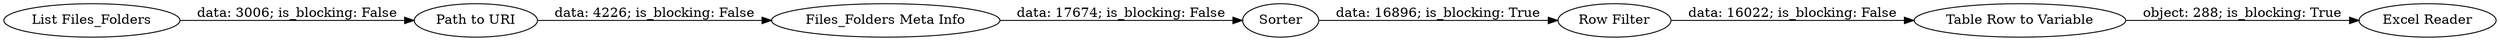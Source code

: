 digraph {
	"-3476279051631817666_8" [label="Path to URI"]
	"-3476279051631817666_4" [label="Table Row to Variable"]
	"-3476279051631817666_2" [label="Files_Folders Meta Info"]
	"-3476279051631817666_1" [label="List Files_Folders"]
	"-3476279051631817666_3" [label=Sorter]
	"-3476279051631817666_5" [label="Excel Reader"]
	"-3476279051631817666_7" [label="Row Filter"]
	"-3476279051631817666_8" -> "-3476279051631817666_2" [label="data: 4226; is_blocking: False"]
	"-3476279051631817666_7" -> "-3476279051631817666_4" [label="data: 16022; is_blocking: False"]
	"-3476279051631817666_3" -> "-3476279051631817666_7" [label="data: 16896; is_blocking: True"]
	"-3476279051631817666_4" -> "-3476279051631817666_5" [label="object: 288; is_blocking: True"]
	"-3476279051631817666_1" -> "-3476279051631817666_8" [label="data: 3006; is_blocking: False"]
	"-3476279051631817666_2" -> "-3476279051631817666_3" [label="data: 17674; is_blocking: False"]
	rankdir=LR
}
